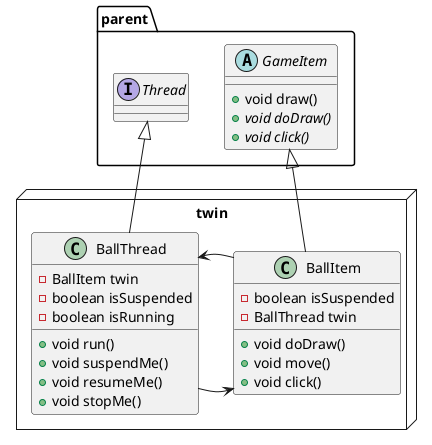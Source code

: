 @startuml
package parent {
	abstract class GameItem {
		+ void draw()
		+ {abstract}void doDraw()
		+ {abstract}void click()
	}
	interface Thread {
	}
}

package twin <<Node>> {
	class BallItem {
		- boolean isSuspended
		- BallThread twin
		+ void doDraw()
		+ void move()
		+ void click()
	}
	class BallThread {
		- BallItem twin
		- boolean isSuspended
		- boolean isRunning
		+ void run()
		+ void suspendMe()
		+ void resumeMe()
		+ void stopMe()
	}
}
GameItem <|-down- BallItem
Thread <|-down- BallThread

BallThread -right-> BallItem
BallItem -left-> BallThread
@enduml